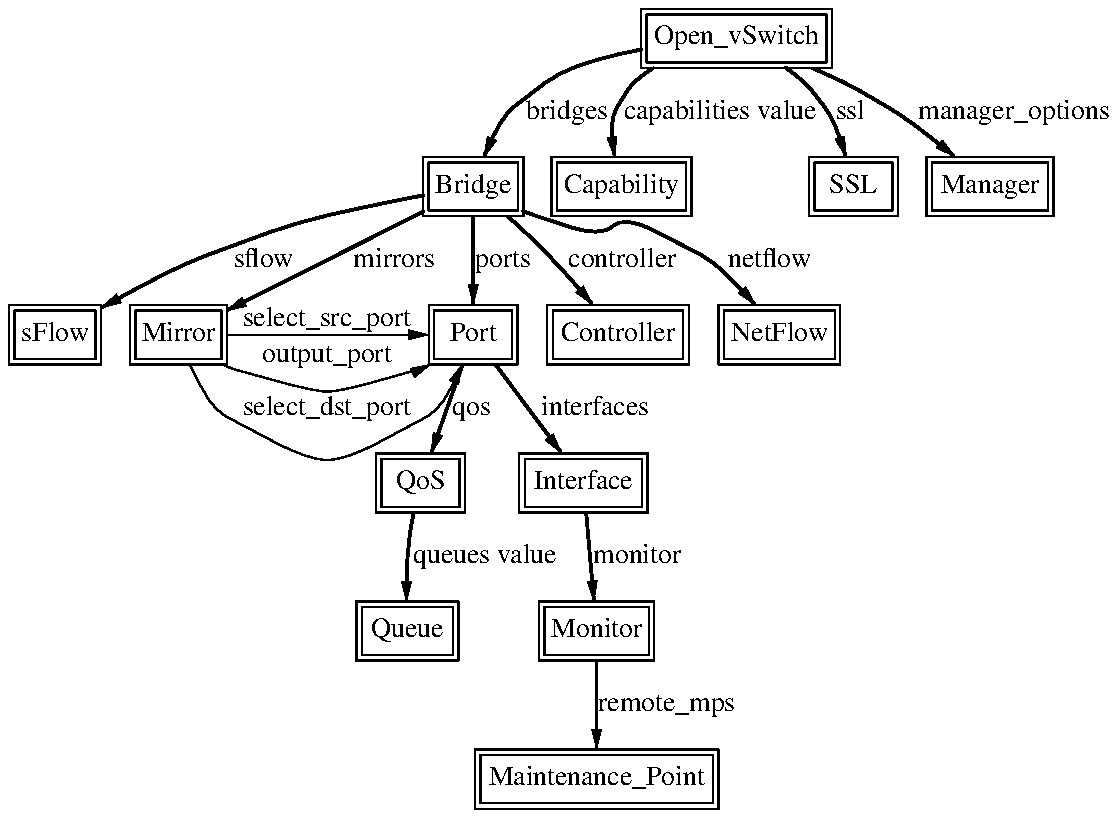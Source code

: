 .\" Generated from vswitch.gv with cksum "1122829786 1269"
.PS
linethick = 1;
linethick = 0.5;
box at 2.320997253,3.1110975 wid 0.5020540998 height 0.296295 "Bridge"
box at 2.320997253,3.1110975 wid 0.446498544244444 height 0.240739444444444
linethick = 0.5;
box at 0.2304523251,2.37036 wid 0.4609046502 height 0.296295 "sFlow"
box at 0.2304523251,2.37036 wid 0.405349094644444 height 0.240739444444444
linethick = 0.5;
box at 0.847759254,2.37036 wid 0.4855919496 height 0.296295 "Mirror"
box at 0.847759254,2.37036 wid 0.430036394044444 height 0.240739444444444
linethick = 0.5;
box at 2.320997253,2.37036 wid 0.4444425 height 0.296295 "Port"
box at 2.320997253,2.37036 wid 0.388886944444444 height 0.240739444444444
linethick = 0.5;
box at 3.045260751,2.37036 wid 0.707789496 height 0.296295 "Controller"
box at 3.045260751,2.37036 wid 0.652233940444444 height 0.240739444444444
linethick = 0.5;
box at 3.851835,2.37036 wid 0.609064002 height 0.296295 "NetFlow"
box at 3.851835,2.37036 wid 0.553508446444444 height 0.240739444444444
linethick = 0.5;
box at 2.057590998,1.6296225 wid 0.4444425 height 0.296295 "QoS"
box at 2.057590998,1.6296225 wid 0.388886944444444 height 0.240739444444444
linethick = 0.5;
box at 1.991754249,0.888885 wid 0.5102851749 height 0.296295 "Queue"
box at 1.991754249,0.888885 wid 0.454729619344444 height 0.240739444444444
linethick = 0.5;
box at 2.938238997,0.888885 wid 0.5761278498 height 0.296295 "Monitor"
box at 2.938238997,0.888885 wid 0.520572294244444 height 0.240739444444444
linethick = 0.5;
box at 2.938238997,0.1481475 wid 1.218128004 height 0.296295 "Maintenance_Point"
box at 2.938238997,0.1481475 wid 1.16257244844444 height 0.240739444444444
linethick = 0.5;
box at 3.637850751,3.851835 wid 0.954721749 height 0.296295 "Open_vSwitch"
box at 3.637850751,3.851835 wid 0.899166193444444 height 0.240739444444444
linethick = 0.5;
box at 3.061734753,3.1110975 wid 0.699611754 height 0.296295 "Capability"
box at 3.061734753,3.1110975 wid 0.644056198444444 height 0.240739444444444
linethick = 0.5;
box at 4.22220375,3.1110975 wid 0.4444425 height 0.296295 "SSL"
box at 4.22220375,3.1110975 wid 0.388886944444444 height 0.240739444444444
linethick = 0.5;
box at 4.905341502,3.1110975 wid 0.633715746 height 0.296295 "Manager"
box at 4.905341502,3.1110975 wid 0.578160190444444 height 0.240739444444444
linethick = 0.5;
box at 2.872402248,1.6296225 wid 0.641952747 height 0.296295 "Interface"
box at 2.872402248,1.6296225 wid 0.586397191444444 height 0.240739444444444
linethick = 1;
spline -> from 2.072227971,3.066534732 to 2.072227971,3.066534732 to 1.825829049,3.018534942 to 1.439934441,2.932787169 to 1.119343251,2.8148025 to 0.887818338,2.729588058 to 0.637567581,2.60087751 to 0.4617876093,2.503870527
"sflow" at 1.271579622,2.74072875
linethick = 1;
spline -> from 2.071042791,2.98546842 to 2.071042791,2.98546842 to 1.796021772,2.847157914 to 1.357208877,2.626536657 to 1.086632283,2.490477993
"mirrors" at 1.9259175,2.74072875
linethick = 1;
spline -> from 2.320997253,2.96117223 to 2.320997253,2.96117223 to 2.320997253,2.832698718 to 2.320997253,2.648462487 to 2.320997253,2.520048234
"ports" at 2.469144753,2.74072875
linethick = 1;
spline -> from 2.495218713,2.960816676 to 2.495218713,2.960816676 to 2.546240712,2.915068728 to 2.601410841,2.863868952 to 2.650180998,2.8148025 to 2.743336146,2.721054762 to 2.842120899,2.609944137 to 2.917557606,2.522300076
"controller" at 3.065823624,2.74072875
linethick = 1;
spline -> from 2.571070233,2.988964701 to 2.571070233,2.988964701 to 2.594773833,2.979424002 to 2.61865521,2.970594411 to 2.641943997,2.96295 to 2.957675949,2.859720822 to 3.079038381,2.966624058 to 3.374444496,2.8148025 to 3.514473513,2.742862074 to 3.643184061,2.618003361 to 3.731598489,2.518922313
"netflow" at 3.802472253,2.74072875
linethick = 0.5;
spline -> from 1.091017449,2.37036 to 1.091017449,2.37036 to 1.370542152,2.37036 to 1.825414236,2.37036 to 2.096701938,2.37036
"select_src_port" at 1.588496754,2.44443375
linethick = 0.5;
spline -> from 1.067787921,2.221501392 to 1.067787921,2.221501392 to 1.095284097,2.208345894 to 1.123787676,2.197086684 to 1.152231996,2.189264496 to 1.526156286,2.08650939 to 1.651429812,2.084257548 to 2.024702253,2.189264496 to 2.052553983,2.197145943 to 2.080346454,2.208405153 to 2.107190781,2.221501392
"output_port" at 1.588496754,2.263338246
linethick = 0.5;
spline -> from 0.905240484,2.221264356 to 0.905240484,2.221264356 to 0.953892123,2.117798142 to 1.034780658,1.987843155 to 1.152231996,1.9259175 to 1.495282347,1.745118291 to 1.682837082,1.742984967 to 2.024702253,1.9259175 to 2.140790634,1.988080191 to 2.21924955,2.117975919 to 2.266123419,2.221442133
"select_dst_port" at 1.588496754,1.99999125
linethick = 1;
spline -> from 2.267664153,2.22043473 to 2.267664153,2.22043473 to 2.221975464,2.091961218 to 2.156494269,1.907724987 to 2.11080558,1.779310734
"qos" at 2.312760252,1.99999125
linethick = 1;
spline -> from 2.43258195,2.22043473 to 2.43258195,2.22043473 to 2.528225976,2.091961218 to 2.665351302,1.907724987 to 2.760995328,1.779310734
"interfaces" at 2.930001996,1.99999125
linethick = 1;
spline -> from 2.023220778,1.479637971 to 2.023220778,1.479637971 to 2.013917115,1.433001138 to 2.005028265,1.381268031 to 1.99999125,1.3333275 to 1.989620925,1.235076078 to 1.98754686,1.123965453 to 1.988080191,1.037447313
"queues value" at 2.378597001,1.25925375
linethick = 1;
spline -> from 2.938238997,0.73895973 to 2.938238997,0.73895973 to 2.938238997,0.610486218 to 2.938238997,0.4262736906 to 2.938238997,0.2978238822
"remote_mps" at 3.288044874,0.51851625
linethick = 1;
spline -> from 3.159808398,3.796309317 to 3.159808398,3.796309317 to 2.96591295,3.754828017 to 2.749321305,3.682295001 to 2.584344249,3.55554 to 2.486211345,3.480162552 to 2.417352387,3.356903832 to 2.374685907,3.259245
"bridges" at 2.790091497,3.48146625
linethick = 1;
spline -> from 3.219067398,3.702146766 to 3.219067398,3.702146766 to 3.159926916,3.663332121 to 3.106830852,3.615095295 to 3.069971754,3.55554 to 3.015927546,3.468251493 to 3.015809028,3.35168904 to 3.028194159,3.25983759
"capabilities value" at 3.55554,3.48146625
linethick = 1;
spline -> from 3.884901522,3.703568982 to 3.884901522,3.703568982 to 3.941612385,3.661080279 to 3.997849176,3.611065683 to 4.041108246,3.55554 to 4.109256096,3.468132975 to 4.155478116,3.351570522 to 4.184159472,3.259778331
"ssl" at 4.205729748,3.48146625
linethick = 1;
spline -> from 4.020249078,3.702146766 to 4.020249078,3.702146766 to 4.117848651,3.659065473 to 4.22101857,3.609110136 to 4.312751502,3.55554 to 4.46042493,3.469258896 to 4.614616848,3.352696443 to 4.728690423,3.260548698
"manager_options" at 5.024689128,3.48146625
linethick = 1;
spline -> from 2.885735523,1.47969723 to 2.885735523,1.47969723 to 2.89717251,1.351223718 to 2.913527994,1.166987487 to 2.924964981,1.038573234
"monitor" at 3.139897374,1.25925375
.PE
